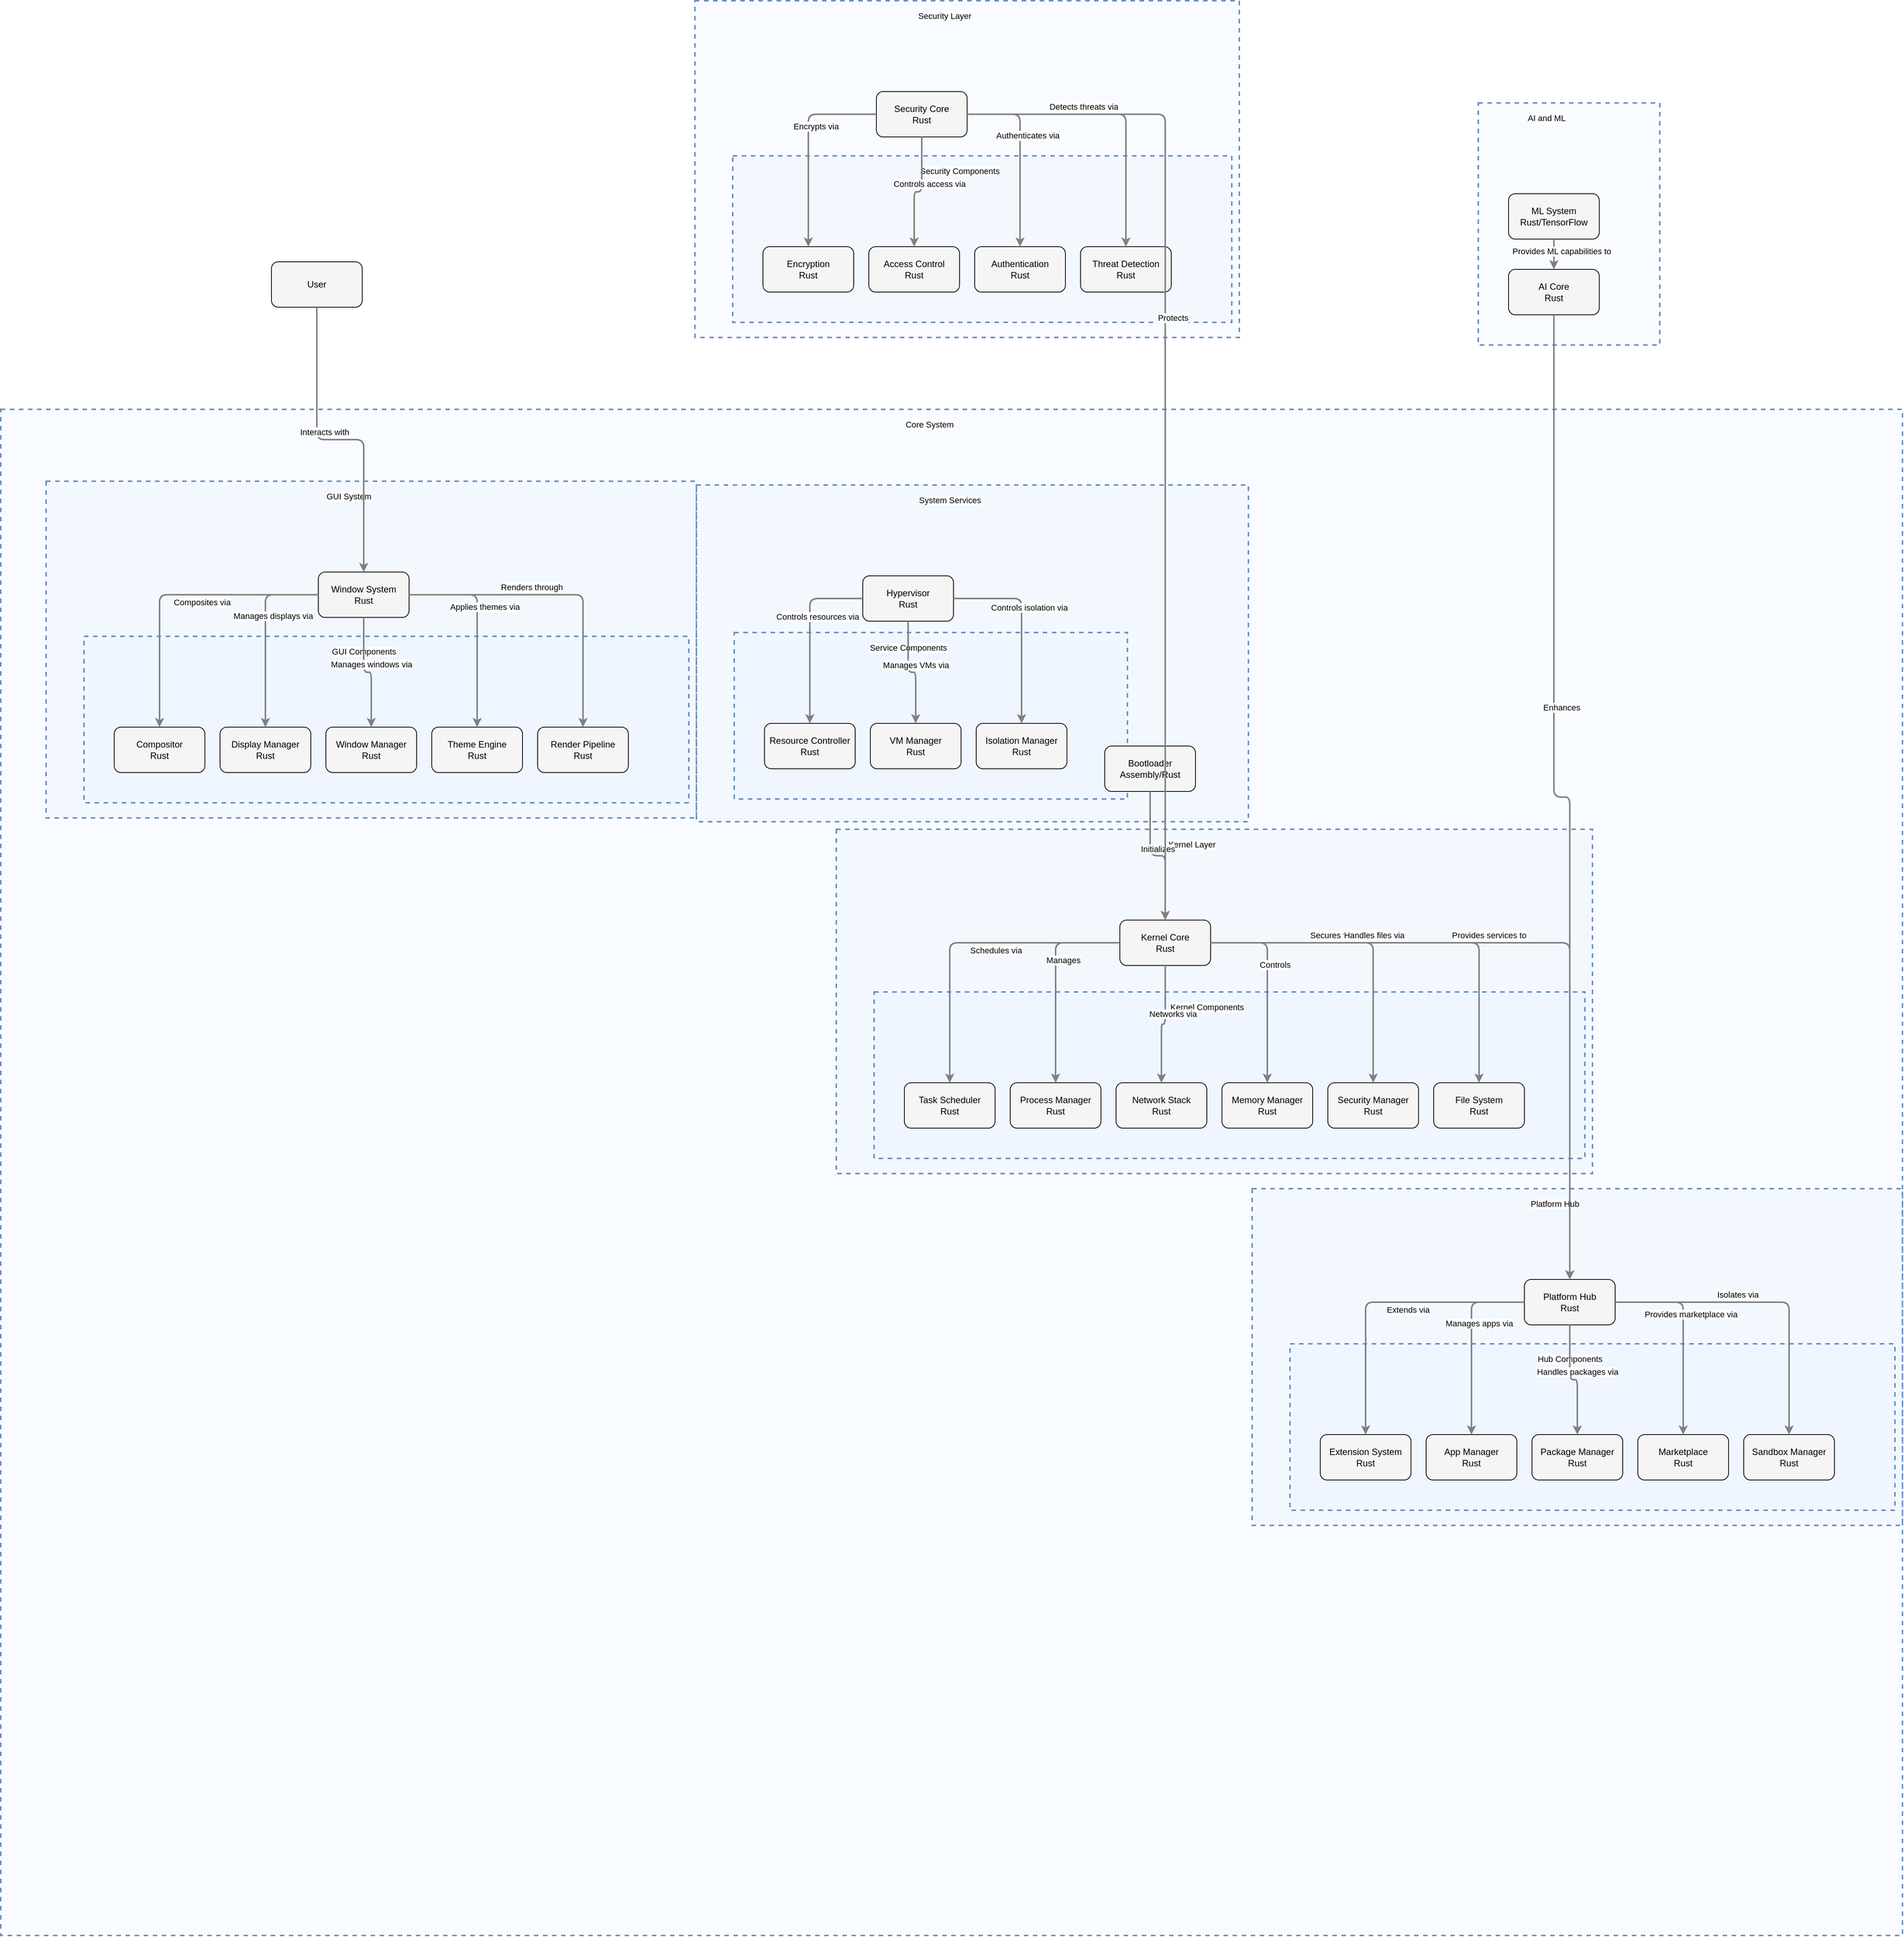 <?xml version="1.0" encoding="UTF-8"?>
      <mxfile version="14.6.5" type="device">
        <diagram id="codeviz-diagram" name="System Diagram">
          <mxGraphModel dx="1000" dy="1000" grid="1" gridSize="10" guides="1" tooltips="1" connect="1" arrows="1" fold="1" page="1" pageScale="1" pageWidth="1169" pageHeight="827" math="0" shadow="0">
            <root>
              <mxCell id="0"/>
              <mxCell id="1" parent="0"/>
              <mxCell id="subGraph6" value="" style="html=1;whiteSpace=wrap;container=1;fillColor=#dae8fc;strokeColor=#6c8ebf;dashed=1;fillOpacity=20;strokeWidth=2;containerType=none;recursiveResize=0;movable=1;resizable=1;autosize=0;dropTarget=0" vertex="1" parent="subGraph7">
                <mxGeometry x="50" y="205" width="800" height="220" as="geometry"/>
              </mxCell>
              <mxCell id="subGraph6_label" value="Hub Components" style="edgeLabel;html=1;align=center;verticalAlign=middle;resizable=0;labelBackgroundColor=white;spacing=5" vertex="1" parent="subGraph7">
                <mxGeometry x="58" y="213" width="724" height="24" as="geometry"/>
              </mxCell>
<mxCell id="subGraph4" value="" style="html=1;whiteSpace=wrap;container=1;fillColor=#dae8fc;strokeColor=#6c8ebf;dashed=1;fillOpacity=20;strokeWidth=2;containerType=none;recursiveResize=0;movable=1;resizable=1;autosize=0;dropTarget=0" vertex="1" parent="subGraph5">
                <mxGeometry x="50" y="205" width="800" height="220" as="geometry"/>
              </mxCell>
              <mxCell id="subGraph4_label" value="GUI Components" style="edgeLabel;html=1;align=center;verticalAlign=middle;resizable=0;labelBackgroundColor=white;spacing=5" vertex="1" parent="subGraph5">
                <mxGeometry x="58" y="213" width="724" height="24" as="geometry"/>
              </mxCell>
<mxCell id="subGraph2" value="" style="html=1;whiteSpace=wrap;container=1;fillColor=#dae8fc;strokeColor=#6c8ebf;dashed=1;fillOpacity=20;strokeWidth=2;containerType=none;recursiveResize=0;movable=1;resizable=1;autosize=0;dropTarget=0" vertex="1" parent="subGraph3">
                <mxGeometry x="50" y="195" width="520" height="220" as="geometry"/>
              </mxCell>
              <mxCell id="subGraph2_label" value="Service Components" style="edgeLabel;html=1;align=center;verticalAlign=middle;resizable=0;labelBackgroundColor=white;spacing=5" vertex="1" parent="subGraph3">
                <mxGeometry x="58" y="203" width="444" height="24" as="geometry"/>
              </mxCell>
<mxCell id="subGraph0" value="" style="html=1;whiteSpace=wrap;container=1;fillColor=#dae8fc;strokeColor=#6c8ebf;dashed=1;fillOpacity=20;strokeWidth=2;containerType=none;recursiveResize=0;movable=1;resizable=1;autosize=0;dropTarget=0" vertex="1" parent="subGraph1">
                <mxGeometry x="50" y="215" width="940" height="220" as="geometry"/>
              </mxCell>
              <mxCell id="subGraph0_label" value="Kernel Components" style="edgeLabel;html=1;align=center;verticalAlign=middle;resizable=0;labelBackgroundColor=white;spacing=5" vertex="1" parent="subGraph1">
                <mxGeometry x="58" y="223" width="864" height="24" as="geometry"/>
              </mxCell>
<mxCell id="subGraph10" value="" style="html=1;whiteSpace=wrap;container=1;fillColor=#dae8fc;strokeColor=#6c8ebf;dashed=1;fillOpacity=20;strokeWidth=2;containerType=none;recursiveResize=0;movable=1;resizable=1;autosize=0;dropTarget=0" vertex="1" parent="subGraph11">
                <mxGeometry x="50" y="205" width="660" height="220" as="geometry"/>
              </mxCell>
              <mxCell id="subGraph10_label" value="Security Components" style="edgeLabel;html=1;align=center;verticalAlign=middle;resizable=0;labelBackgroundColor=white;spacing=5" vertex="1" parent="subGraph11">
                <mxGeometry x="58" y="213" width="584" height="24" as="geometry"/>
              </mxCell>
<mxCell id="subGraph7" value="" style="html=1;whiteSpace=wrap;container=1;fillColor=#dae8fc;strokeColor=#6c8ebf;dashed=1;fillOpacity=20;strokeWidth=2;containerType=none;recursiveResize=0;movable=1;resizable=1;autosize=0;dropTarget=0" vertex="1" parent="subGraph8">
                <mxGeometry x="1655" y="1030" width="860" height="445" as="geometry"/>
              </mxCell>
              <mxCell id="subGraph7_label" value="Platform Hub" style="edgeLabel;html=1;align=center;verticalAlign=middle;resizable=0;labelBackgroundColor=white;spacing=5" vertex="1" parent="subGraph8">
                <mxGeometry x="1663" y="1038" width="784" height="24" as="geometry"/>
              </mxCell>
<mxCell id="subGraph5" value="" style="html=1;whiteSpace=wrap;container=1;fillColor=#dae8fc;strokeColor=#6c8ebf;dashed=1;fillOpacity=20;strokeWidth=2;containerType=none;recursiveResize=0;movable=1;resizable=1;autosize=0;dropTarget=0" vertex="1" parent="subGraph8">
                <mxGeometry x="60" y="95" width="860" height="445" as="geometry"/>
              </mxCell>
              <mxCell id="subGraph5_label" value="GUI System" style="edgeLabel;html=1;align=center;verticalAlign=middle;resizable=0;labelBackgroundColor=white;spacing=5" vertex="1" parent="subGraph8">
                <mxGeometry x="68" y="103" width="784" height="24" as="geometry"/>
              </mxCell>
<mxCell id="subGraph3" value="" style="html=1;whiteSpace=wrap;container=1;fillColor=#dae8fc;strokeColor=#6c8ebf;dashed=1;fillOpacity=20;strokeWidth=2;containerType=none;recursiveResize=0;movable=1;resizable=1;autosize=0;dropTarget=0" vertex="1" parent="subGraph8">
                <mxGeometry x="920" y="100" width="730" height="445" as="geometry"/>
              </mxCell>
              <mxCell id="subGraph3_label" value="System Services" style="edgeLabel;html=1;align=center;verticalAlign=middle;resizable=0;labelBackgroundColor=white;spacing=5" vertex="1" parent="subGraph8">
                <mxGeometry x="928" y="108" width="654" height="24" as="geometry"/>
              </mxCell>
<mxCell id="subGraph1" value="" style="html=1;whiteSpace=wrap;container=1;fillColor=#dae8fc;strokeColor=#6c8ebf;dashed=1;fillOpacity=20;strokeWidth=2;containerType=none;recursiveResize=0;movable=1;resizable=1;autosize=0;dropTarget=0" vertex="1" parent="subGraph8">
                <mxGeometry x="1105" y="555" width="1000" height="455" as="geometry"/>
              </mxCell>
              <mxCell id="subGraph1_label" value="Kernel Layer" style="edgeLabel;html=1;align=center;verticalAlign=middle;resizable=0;labelBackgroundColor=white;spacing=5" vertex="1" parent="subGraph8">
                <mxGeometry x="1113" y="563" width="924" height="24" as="geometry"/>
              </mxCell>
<mxCell id="subGraph11" value="" style="html=1;whiteSpace=wrap;container=1;fillColor=#dae8fc;strokeColor=#6c8ebf;dashed=1;fillOpacity=20;strokeWidth=2;containerType=none;recursiveResize=0;movable=1;resizable=1;autosize=0;dropTarget=0" vertex="1" parent="1">
                <mxGeometry x="972" y="22" width="720" height="445" as="geometry"/>
              </mxCell>
              <mxCell id="subGraph11_label" value="Security Layer" style="edgeLabel;html=1;align=center;verticalAlign=middle;resizable=0;labelBackgroundColor=white;spacing=5" vertex="1" parent="1">
                <mxGeometry x="980" y="30" width="644" height="24" as="geometry"/>
              </mxCell>
<mxCell id="subGraph9" value="" style="html=1;whiteSpace=wrap;container=1;fillColor=#dae8fc;strokeColor=#6c8ebf;dashed=1;fillOpacity=20;strokeWidth=2;containerType=none;recursiveResize=0;movable=1;resizable=1;autosize=0;dropTarget=0" vertex="1" parent="1">
                <mxGeometry x="2008" y="157" width="240" height="320" as="geometry"/>
              </mxCell>
              <mxCell id="subGraph9_label" value="AI and ML" style="edgeLabel;html=1;align=center;verticalAlign=middle;resizable=0;labelBackgroundColor=white;spacing=5" vertex="1" parent="1">
                <mxGeometry x="2016" y="165" width="164" height="24" as="geometry"/>
              </mxCell>
<mxCell id="subGraph8" value="" style="html=1;whiteSpace=wrap;container=1;fillColor=#dae8fc;strokeColor=#6c8ebf;dashed=1;fillOpacity=20;strokeWidth=2;containerType=none;recursiveResize=0;movable=1;resizable=1;autosize=0;dropTarget=0" vertex="1" parent="1">
                <mxGeometry x="54" y="562" width="2515" height="2017" as="geometry"/>
              </mxCell>
              <mxCell id="subGraph8_label" value="Core System" style="edgeLabel;html=1;align=center;verticalAlign=middle;resizable=0;labelBackgroundColor=white;spacing=5" vertex="1" parent="1">
                <mxGeometry x="62" y="570" width="2439" height="24" as="geometry"/>
              </mxCell>
              <mxCell id="User" value="User" style="rounded=1;whiteSpace=wrap;html=1;fillColor=#f5f5f5" vertex="1" parent="1">
                    <mxGeometry x="412" y="367" width="120" height="60" as="geometry"/>
                  </mxCell>
<mxCell id="Kernel" value="Kernel Core&lt;br&gt;Rust" style="rounded=1;whiteSpace=wrap;html=1;fillColor=#f5f5f5" vertex="1" parent="subGraph1">
                    <mxGeometry x="375" y="120" width="120" height="60" as="geometry"/>
                  </mxCell>
<mxCell id="ProcessMgr" value="Process Manager&lt;br&gt;Rust" style="rounded=1;whiteSpace=wrap;html=1;fillColor=#f5f5f5" vertex="1" parent="subGraph0">
                    <mxGeometry x="180" y="120" width="120" height="60" as="geometry"/>
                  </mxCell>
<mxCell id="MemoryMgr" value="Memory Manager&lt;br&gt;Rust" style="rounded=1;whiteSpace=wrap;html=1;fillColor=#f5f5f5" vertex="1" parent="subGraph0">
                    <mxGeometry x="460" y="120" width="120" height="60" as="geometry"/>
                  </mxCell>
<mxCell id="Scheduler" value="Task Scheduler&lt;br&gt;Rust" style="rounded=1;whiteSpace=wrap;html=1;fillColor=#f5f5f5" vertex="1" parent="subGraph0">
                    <mxGeometry x="40" y="120" width="120" height="60" as="geometry"/>
                  </mxCell>
<mxCell id="SecurityMgr" value="Security Manager&lt;br&gt;Rust" style="rounded=1;whiteSpace=wrap;html=1;fillColor=#f5f5f5" vertex="1" parent="subGraph0">
                    <mxGeometry x="600" y="120" width="120" height="60" as="geometry"/>
                  </mxCell>
<mxCell id="FileSystem" value="File System&lt;br&gt;Rust" style="rounded=1;whiteSpace=wrap;html=1;fillColor=#f5f5f5" vertex="1" parent="subGraph0">
                    <mxGeometry x="740" y="120" width="120" height="60" as="geometry"/>
                  </mxCell>
<mxCell id="NetworkStack" value="Network Stack&lt;br&gt;Rust" style="rounded=1;whiteSpace=wrap;html=1;fillColor=#f5f5f5" vertex="1" parent="subGraph0">
                    <mxGeometry x="320" y="120" width="120" height="60" as="geometry"/>
                  </mxCell>
<mxCell id="Bootloader" value="Bootloader&lt;br&gt;Assembly/Rust" style="rounded=1;whiteSpace=wrap;html=1;fillColor=#f5f5f5" vertex="1" parent="subGraph3">
                    <mxGeometry x="540" y="345" width="120" height="60" as="geometry"/>
                  </mxCell>
<mxCell id="Hypervisor" value="Hypervisor&lt;br&gt;Rust" style="rounded=1;whiteSpace=wrap;html=1;fillColor=#f5f5f5" vertex="1" parent="subGraph3">
                    <mxGeometry x="220" y="120" width="120" height="60" as="geometry"/>
                  </mxCell>
<mxCell id="VMManager" value="VM Manager&lt;br&gt;Rust" style="rounded=1;whiteSpace=wrap;html=1;fillColor=#f5f5f5" vertex="1" parent="subGraph2">
                    <mxGeometry x="180" y="120" width="120" height="60" as="geometry"/>
                  </mxCell>
<mxCell id="IsolationMgr" value="Isolation Manager&lt;br&gt;Rust" style="rounded=1;whiteSpace=wrap;html=1;fillColor=#f5f5f5" vertex="1" parent="subGraph2">
                    <mxGeometry x="320" y="120" width="120" height="60" as="geometry"/>
                  </mxCell>
<mxCell id="ResourceCtrl" value="Resource Controller&lt;br&gt;Rust" style="rounded=1;whiteSpace=wrap;html=1;fillColor=#f5f5f5" vertex="1" parent="subGraph2">
                    <mxGeometry x="40" y="120" width="120" height="60" as="geometry"/>
                  </mxCell>
<mxCell id="WindowSystem" value="Window System&lt;br&gt;Rust" style="rounded=1;whiteSpace=wrap;html=1;fillColor=#f5f5f5" vertex="1" parent="subGraph5">
                    <mxGeometry x="360" y="120" width="120" height="60" as="geometry"/>
                  </mxCell>
<mxCell id="DisplayMgr" value="Display Manager&lt;br&gt;Rust" style="rounded=1;whiteSpace=wrap;html=1;fillColor=#f5f5f5" vertex="1" parent="subGraph4">
                    <mxGeometry x="180" y="120" width="120" height="60" as="geometry"/>
                  </mxCell>
<mxCell id="WindowMgr" value="Window Manager&lt;br&gt;Rust" style="rounded=1;whiteSpace=wrap;html=1;fillColor=#f5f5f5" vertex="1" parent="subGraph4">
                    <mxGeometry x="320" y="120" width="120" height="60" as="geometry"/>
                  </mxCell>
<mxCell id="Compositor" value="Compositor&lt;br&gt;Rust" style="rounded=1;whiteSpace=wrap;html=1;fillColor=#f5f5f5" vertex="1" parent="subGraph4">
                    <mxGeometry x="40" y="120" width="120" height="60" as="geometry"/>
                  </mxCell>
<mxCell id="ThemeEngine" value="Theme Engine&lt;br&gt;Rust" style="rounded=1;whiteSpace=wrap;html=1;fillColor=#f5f5f5" vertex="1" parent="subGraph4">
                    <mxGeometry x="460" y="120" width="120" height="60" as="geometry"/>
                  </mxCell>
<mxCell id="RenderPipeline" value="Render Pipeline&lt;br&gt;Rust" style="rounded=1;whiteSpace=wrap;html=1;fillColor=#f5f5f5" vertex="1" parent="subGraph4">
                    <mxGeometry x="600" y="120" width="120" height="60" as="geometry"/>
                  </mxCell>
<mxCell id="TjornHub" value="Platform Hub&lt;br&gt;Rust" style="rounded=1;whiteSpace=wrap;html=1;fillColor=#f5f5f5" vertex="1" parent="subGraph7">
                    <mxGeometry x="360" y="120" width="120" height="60" as="geometry"/>
                  </mxCell>
<mxCell id="AppManager" value="App Manager&lt;br&gt;Rust" style="rounded=1;whiteSpace=wrap;html=1;fillColor=#f5f5f5" vertex="1" parent="subGraph6">
                    <mxGeometry x="180" y="120" width="120" height="60" as="geometry"/>
                  </mxCell>
<mxCell id="PackageMgr" value="Package Manager&lt;br&gt;Rust" style="rounded=1;whiteSpace=wrap;html=1;fillColor=#f5f5f5" vertex="1" parent="subGraph6">
                    <mxGeometry x="320" y="120" width="120" height="60" as="geometry"/>
                  </mxCell>
<mxCell id="ExtSystem" value="Extension System&lt;br&gt;Rust" style="rounded=1;whiteSpace=wrap;html=1;fillColor=#f5f5f5" vertex="1" parent="subGraph6">
                    <mxGeometry x="40" y="120" width="120" height="60" as="geometry"/>
                  </mxCell>
<mxCell id="Marketplace" value="Marketplace&lt;br&gt;Rust" style="rounded=1;whiteSpace=wrap;html=1;fillColor=#f5f5f5" vertex="1" parent="subGraph6">
                    <mxGeometry x="460" y="120" width="120" height="60" as="geometry"/>
                  </mxCell>
<mxCell id="SandboxMgr" value="Sandbox Manager&lt;br&gt;Rust" style="rounded=1;whiteSpace=wrap;html=1;fillColor=#f5f5f5" vertex="1" parent="subGraph6">
                    <mxGeometry x="600" y="120" width="120" height="60" as="geometry"/>
                  </mxCell>
<mxCell id="AICore" value="AI Core&lt;br&gt;Rust" style="rounded=1;whiteSpace=wrap;html=1;fillColor=#f5f5f5" vertex="1" parent="subGraph9">
                    <mxGeometry x="40" y="220" width="120" height="60" as="geometry"/>
                  </mxCell>
<mxCell id="MLSystem" value="ML System&lt;br&gt;Rust/TensorFlow" style="rounded=1;whiteSpace=wrap;html=1;fillColor=#f5f5f5" vertex="1" parent="subGraph9">
                    <mxGeometry x="40" y="120" width="120" height="60" as="geometry"/>
                  </mxCell>
<mxCell id="SecurityCore" value="Security Core&lt;br&gt;Rust" style="rounded=1;whiteSpace=wrap;html=1;fillColor=#f5f5f5" vertex="1" parent="subGraph11">
                    <mxGeometry x="240" y="120" width="120" height="60" as="geometry"/>
                  </mxCell>
<mxCell id="AccessControl" value="Access Control&lt;br&gt;Rust" style="rounded=1;whiteSpace=wrap;html=1;fillColor=#f5f5f5" vertex="1" parent="subGraph10">
                    <mxGeometry x="180" y="120" width="120" height="60" as="geometry"/>
                  </mxCell>
<mxCell id="Authentication" value="Authentication&lt;br&gt;Rust" style="rounded=1;whiteSpace=wrap;html=1;fillColor=#f5f5f5" vertex="1" parent="subGraph10">
                    <mxGeometry x="320" y="120" width="120" height="60" as="geometry"/>
                  </mxCell>
<mxCell id="Encryption" value="Encryption&lt;br&gt;Rust" style="rounded=1;whiteSpace=wrap;html=1;fillColor=#f5f5f5" vertex="1" parent="subGraph10">
                    <mxGeometry x="40" y="120" width="120" height="60" as="geometry"/>
                  </mxCell>
<mxCell id="ThreatDetection" value="Threat Detection&lt;br&gt;Rust" style="rounded=1;whiteSpace=wrap;html=1;fillColor=#f5f5f5" vertex="1" parent="subGraph10">
                    <mxGeometry x="460" y="120" width="120" height="60" as="geometry"/>
                  </mxCell>
              <mxCell id="edge-L_User_WindowSystem_0" style="edgeStyle=orthogonalEdgeStyle;rounded=1;orthogonalLoop=1;jettySize=auto;html=1;strokeColor=#808080;strokeWidth=2;jumpStyle=arc;jumpSize=10;spacing=15;labelBackgroundColor=white;labelBorderColor=none" edge="1" parent="1" source="User" target="WindowSystem">
                  <mxGeometry relative="1" as="geometry"/>
                </mxCell>
                <mxCell id="edge-L_User_WindowSystem_0_label" value="Interacts with" style="edgeLabel;html=1;align=center;verticalAlign=middle;resizable=0;points=[];" vertex="1" connectable="0" parent="edge-L_User_WindowSystem_0">
                  <mxGeometry x="-0.2" y="10" relative="1" as="geometry">
                    <mxPoint as="offset"/>
                  </mxGeometry>
                </mxCell>
<mxCell id="edge-L_WindowSystem_RenderPipeline_1" style="edgeStyle=orthogonalEdgeStyle;rounded=1;orthogonalLoop=1;jettySize=auto;html=1;strokeColor=#808080;strokeWidth=2;jumpStyle=arc;jumpSize=10;spacing=15;labelBackgroundColor=white;labelBorderColor=none" edge="1" parent="1" source="WindowSystem" target="RenderPipeline">
                  <mxGeometry relative="1" as="geometry"/>
                </mxCell>
                <mxCell id="edge-L_WindowSystem_RenderPipeline_1_label" value="Renders through" style="edgeLabel;html=1;align=center;verticalAlign=middle;resizable=0;points=[];" vertex="1" connectable="0" parent="edge-L_WindowSystem_RenderPipeline_1">
                  <mxGeometry x="-0.2" y="10" relative="1" as="geometry">
                    <mxPoint as="offset"/>
                  </mxGeometry>
                </mxCell>
<mxCell id="edge-L_WindowSystem_DisplayMgr_2" style="edgeStyle=orthogonalEdgeStyle;rounded=1;orthogonalLoop=1;jettySize=auto;html=1;strokeColor=#808080;strokeWidth=2;jumpStyle=arc;jumpSize=10;spacing=15;labelBackgroundColor=white;labelBorderColor=none" edge="1" parent="1" source="WindowSystem" target="DisplayMgr">
                  <mxGeometry relative="1" as="geometry"/>
                </mxCell>
                <mxCell id="edge-L_WindowSystem_DisplayMgr_2_label" value="Manages displays via" style="edgeLabel;html=1;align=center;verticalAlign=middle;resizable=0;points=[];" vertex="1" connectable="0" parent="edge-L_WindowSystem_DisplayMgr_2">
                  <mxGeometry x="-0.2" y="10" relative="1" as="geometry">
                    <mxPoint as="offset"/>
                  </mxGeometry>
                </mxCell>
<mxCell id="edge-L_WindowSystem_WindowMgr_3" style="edgeStyle=orthogonalEdgeStyle;rounded=1;orthogonalLoop=1;jettySize=auto;html=1;strokeColor=#808080;strokeWidth=2;jumpStyle=arc;jumpSize=10;spacing=15;labelBackgroundColor=white;labelBorderColor=none" edge="1" parent="1" source="WindowSystem" target="WindowMgr">
                  <mxGeometry relative="1" as="geometry"/>
                </mxCell>
                <mxCell id="edge-L_WindowSystem_WindowMgr_3_label" value="Manages windows via" style="edgeLabel;html=1;align=center;verticalAlign=middle;resizable=0;points=[];" vertex="1" connectable="0" parent="edge-L_WindowSystem_WindowMgr_3">
                  <mxGeometry x="-0.2" y="10" relative="1" as="geometry">
                    <mxPoint as="offset"/>
                  </mxGeometry>
                </mxCell>
<mxCell id="edge-L_WindowSystem_Compositor_4" style="edgeStyle=orthogonalEdgeStyle;rounded=1;orthogonalLoop=1;jettySize=auto;html=1;strokeColor=#808080;strokeWidth=2;jumpStyle=arc;jumpSize=10;spacing=15;labelBackgroundColor=white;labelBorderColor=none" edge="1" parent="1" source="WindowSystem" target="Compositor">
                  <mxGeometry relative="1" as="geometry"/>
                </mxCell>
                <mxCell id="edge-L_WindowSystem_Compositor_4_label" value="Composites via" style="edgeLabel;html=1;align=center;verticalAlign=middle;resizable=0;points=[];" vertex="1" connectable="0" parent="edge-L_WindowSystem_Compositor_4">
                  <mxGeometry x="-0.2" y="10" relative="1" as="geometry">
                    <mxPoint as="offset"/>
                  </mxGeometry>
                </mxCell>
<mxCell id="edge-L_WindowSystem_ThemeEngine_5" style="edgeStyle=orthogonalEdgeStyle;rounded=1;orthogonalLoop=1;jettySize=auto;html=1;strokeColor=#808080;strokeWidth=2;jumpStyle=arc;jumpSize=10;spacing=15;labelBackgroundColor=white;labelBorderColor=none" edge="1" parent="1" source="WindowSystem" target="ThemeEngine">
                  <mxGeometry relative="1" as="geometry"/>
                </mxCell>
                <mxCell id="edge-L_WindowSystem_ThemeEngine_5_label" value="Applies themes via" style="edgeLabel;html=1;align=center;verticalAlign=middle;resizable=0;points=[];" vertex="1" connectable="0" parent="edge-L_WindowSystem_ThemeEngine_5">
                  <mxGeometry x="-0.2" y="10" relative="1" as="geometry">
                    <mxPoint as="offset"/>
                  </mxGeometry>
                </mxCell>
<mxCell id="edge-L_Kernel_ProcessMgr_6" style="edgeStyle=orthogonalEdgeStyle;rounded=1;orthogonalLoop=1;jettySize=auto;html=1;strokeColor=#808080;strokeWidth=2;jumpStyle=arc;jumpSize=10;spacing=15;labelBackgroundColor=white;labelBorderColor=none" edge="1" parent="1" source="Kernel" target="ProcessMgr">
                  <mxGeometry relative="1" as="geometry"/>
                </mxCell>
                <mxCell id="edge-L_Kernel_ProcessMgr_6_label" value="Manages" style="edgeLabel;html=1;align=center;verticalAlign=middle;resizable=0;points=[];" vertex="1" connectable="0" parent="edge-L_Kernel_ProcessMgr_6">
                  <mxGeometry x="-0.2" y="10" relative="1" as="geometry">
                    <mxPoint as="offset"/>
                  </mxGeometry>
                </mxCell>
<mxCell id="edge-L_Kernel_MemoryMgr_7" style="edgeStyle=orthogonalEdgeStyle;rounded=1;orthogonalLoop=1;jettySize=auto;html=1;strokeColor=#808080;strokeWidth=2;jumpStyle=arc;jumpSize=10;spacing=15;labelBackgroundColor=white;labelBorderColor=none" edge="1" parent="1" source="Kernel" target="MemoryMgr">
                  <mxGeometry relative="1" as="geometry"/>
                </mxCell>
                <mxCell id="edge-L_Kernel_MemoryMgr_7_label" value="Controls" style="edgeLabel;html=1;align=center;verticalAlign=middle;resizable=0;points=[];" vertex="1" connectable="0" parent="edge-L_Kernel_MemoryMgr_7">
                  <mxGeometry x="-0.2" y="10" relative="1" as="geometry">
                    <mxPoint as="offset"/>
                  </mxGeometry>
                </mxCell>
<mxCell id="edge-L_Kernel_Scheduler_8" style="edgeStyle=orthogonalEdgeStyle;rounded=1;orthogonalLoop=1;jettySize=auto;html=1;strokeColor=#808080;strokeWidth=2;jumpStyle=arc;jumpSize=10;spacing=15;labelBackgroundColor=white;labelBorderColor=none" edge="1" parent="1" source="Kernel" target="Scheduler">
                  <mxGeometry relative="1" as="geometry"/>
                </mxCell>
                <mxCell id="edge-L_Kernel_Scheduler_8_label" value="Schedules via" style="edgeLabel;html=1;align=center;verticalAlign=middle;resizable=0;points=[];" vertex="1" connectable="0" parent="edge-L_Kernel_Scheduler_8">
                  <mxGeometry x="-0.2" y="10" relative="1" as="geometry">
                    <mxPoint as="offset"/>
                  </mxGeometry>
                </mxCell>
<mxCell id="edge-L_Kernel_SecurityMgr_9" style="edgeStyle=orthogonalEdgeStyle;rounded=1;orthogonalLoop=1;jettySize=auto;html=1;strokeColor=#808080;strokeWidth=2;jumpStyle=arc;jumpSize=10;spacing=15;labelBackgroundColor=white;labelBorderColor=none" edge="1" parent="1" source="Kernel" target="SecurityMgr">
                  <mxGeometry relative="1" as="geometry"/>
                </mxCell>
                <mxCell id="edge-L_Kernel_SecurityMgr_9_label" value="Secures via" style="edgeLabel;html=1;align=center;verticalAlign=middle;resizable=0;points=[];" vertex="1" connectable="0" parent="edge-L_Kernel_SecurityMgr_9">
                  <mxGeometry x="-0.2" y="10" relative="1" as="geometry">
                    <mxPoint as="offset"/>
                  </mxGeometry>
                </mxCell>
<mxCell id="edge-L_Kernel_FileSystem_10" style="edgeStyle=orthogonalEdgeStyle;rounded=1;orthogonalLoop=1;jettySize=auto;html=1;strokeColor=#808080;strokeWidth=2;jumpStyle=arc;jumpSize=10;spacing=15;labelBackgroundColor=white;labelBorderColor=none" edge="1" parent="1" source="Kernel" target="FileSystem">
                  <mxGeometry relative="1" as="geometry"/>
                </mxCell>
                <mxCell id="edge-L_Kernel_FileSystem_10_label" value="Handles files via" style="edgeLabel;html=1;align=center;verticalAlign=middle;resizable=0;points=[];" vertex="1" connectable="0" parent="edge-L_Kernel_FileSystem_10">
                  <mxGeometry x="-0.2" y="10" relative="1" as="geometry">
                    <mxPoint as="offset"/>
                  </mxGeometry>
                </mxCell>
<mxCell id="edge-L_Kernel_NetworkStack_11" style="edgeStyle=orthogonalEdgeStyle;rounded=1;orthogonalLoop=1;jettySize=auto;html=1;strokeColor=#808080;strokeWidth=2;jumpStyle=arc;jumpSize=10;spacing=15;labelBackgroundColor=white;labelBorderColor=none" edge="1" parent="1" source="Kernel" target="NetworkStack">
                  <mxGeometry relative="1" as="geometry"/>
                </mxCell>
                <mxCell id="edge-L_Kernel_NetworkStack_11_label" value="Networks via" style="edgeLabel;html=1;align=center;verticalAlign=middle;resizable=0;points=[];" vertex="1" connectable="0" parent="edge-L_Kernel_NetworkStack_11">
                  <mxGeometry x="-0.2" y="10" relative="1" as="geometry">
                    <mxPoint as="offset"/>
                  </mxGeometry>
                </mxCell>
<mxCell id="edge-L_TjornHub_AppManager_12" style="edgeStyle=orthogonalEdgeStyle;rounded=1;orthogonalLoop=1;jettySize=auto;html=1;strokeColor=#808080;strokeWidth=2;jumpStyle=arc;jumpSize=10;spacing=15;labelBackgroundColor=white;labelBorderColor=none" edge="1" parent="1" source="TjornHub" target="AppManager">
                  <mxGeometry relative="1" as="geometry"/>
                </mxCell>
                <mxCell id="edge-L_TjornHub_AppManager_12_label" value="Manages apps via" style="edgeLabel;html=1;align=center;verticalAlign=middle;resizable=0;points=[];" vertex="1" connectable="0" parent="edge-L_TjornHub_AppManager_12">
                  <mxGeometry x="-0.2" y="10" relative="1" as="geometry">
                    <mxPoint as="offset"/>
                  </mxGeometry>
                </mxCell>
<mxCell id="edge-L_TjornHub_PackageMgr_13" style="edgeStyle=orthogonalEdgeStyle;rounded=1;orthogonalLoop=1;jettySize=auto;html=1;strokeColor=#808080;strokeWidth=2;jumpStyle=arc;jumpSize=10;spacing=15;labelBackgroundColor=white;labelBorderColor=none" edge="1" parent="1" source="TjornHub" target="PackageMgr">
                  <mxGeometry relative="1" as="geometry"/>
                </mxCell>
                <mxCell id="edge-L_TjornHub_PackageMgr_13_label" value="Handles packages via" style="edgeLabel;html=1;align=center;verticalAlign=middle;resizable=0;points=[];" vertex="1" connectable="0" parent="edge-L_TjornHub_PackageMgr_13">
                  <mxGeometry x="-0.2" y="10" relative="1" as="geometry">
                    <mxPoint as="offset"/>
                  </mxGeometry>
                </mxCell>
<mxCell id="edge-L_TjornHub_ExtSystem_14" style="edgeStyle=orthogonalEdgeStyle;rounded=1;orthogonalLoop=1;jettySize=auto;html=1;strokeColor=#808080;strokeWidth=2;jumpStyle=arc;jumpSize=10;spacing=15;labelBackgroundColor=white;labelBorderColor=none" edge="1" parent="1" source="TjornHub" target="ExtSystem">
                  <mxGeometry relative="1" as="geometry"/>
                </mxCell>
                <mxCell id="edge-L_TjornHub_ExtSystem_14_label" value="Extends via" style="edgeLabel;html=1;align=center;verticalAlign=middle;resizable=0;points=[];" vertex="1" connectable="0" parent="edge-L_TjornHub_ExtSystem_14">
                  <mxGeometry x="-0.2" y="10" relative="1" as="geometry">
                    <mxPoint as="offset"/>
                  </mxGeometry>
                </mxCell>
<mxCell id="edge-L_TjornHub_Marketplace_15" style="edgeStyle=orthogonalEdgeStyle;rounded=1;orthogonalLoop=1;jettySize=auto;html=1;strokeColor=#808080;strokeWidth=2;jumpStyle=arc;jumpSize=10;spacing=15;labelBackgroundColor=white;labelBorderColor=none" edge="1" parent="1" source="TjornHub" target="Marketplace">
                  <mxGeometry relative="1" as="geometry"/>
                </mxCell>
                <mxCell id="edge-L_TjornHub_Marketplace_15_label" value="Provides marketplace via" style="edgeLabel;html=1;align=center;verticalAlign=middle;resizable=0;points=[];" vertex="1" connectable="0" parent="edge-L_TjornHub_Marketplace_15">
                  <mxGeometry x="-0.2" y="10" relative="1" as="geometry">
                    <mxPoint as="offset"/>
                  </mxGeometry>
                </mxCell>
<mxCell id="edge-L_TjornHub_SandboxMgr_16" style="edgeStyle=orthogonalEdgeStyle;rounded=1;orthogonalLoop=1;jettySize=auto;html=1;strokeColor=#808080;strokeWidth=2;jumpStyle=arc;jumpSize=10;spacing=15;labelBackgroundColor=white;labelBorderColor=none" edge="1" parent="1" source="TjornHub" target="SandboxMgr">
                  <mxGeometry relative="1" as="geometry"/>
                </mxCell>
                <mxCell id="edge-L_TjornHub_SandboxMgr_16_label" value="Isolates via" style="edgeLabel;html=1;align=center;verticalAlign=middle;resizable=0;points=[];" vertex="1" connectable="0" parent="edge-L_TjornHub_SandboxMgr_16">
                  <mxGeometry x="-0.2" y="10" relative="1" as="geometry">
                    <mxPoint as="offset"/>
                  </mxGeometry>
                </mxCell>
<mxCell id="edge-L_Hypervisor_VMManager_17" style="edgeStyle=orthogonalEdgeStyle;rounded=1;orthogonalLoop=1;jettySize=auto;html=1;strokeColor=#808080;strokeWidth=2;jumpStyle=arc;jumpSize=10;spacing=15;labelBackgroundColor=white;labelBorderColor=none" edge="1" parent="1" source="Hypervisor" target="VMManager">
                  <mxGeometry relative="1" as="geometry"/>
                </mxCell>
                <mxCell id="edge-L_Hypervisor_VMManager_17_label" value="Manages VMs via" style="edgeLabel;html=1;align=center;verticalAlign=middle;resizable=0;points=[];" vertex="1" connectable="0" parent="edge-L_Hypervisor_VMManager_17">
                  <mxGeometry x="-0.2" y="10" relative="1" as="geometry">
                    <mxPoint as="offset"/>
                  </mxGeometry>
                </mxCell>
<mxCell id="edge-L_Hypervisor_IsolationMgr_18" style="edgeStyle=orthogonalEdgeStyle;rounded=1;orthogonalLoop=1;jettySize=auto;html=1;strokeColor=#808080;strokeWidth=2;jumpStyle=arc;jumpSize=10;spacing=15;labelBackgroundColor=white;labelBorderColor=none" edge="1" parent="1" source="Hypervisor" target="IsolationMgr">
                  <mxGeometry relative="1" as="geometry"/>
                </mxCell>
                <mxCell id="edge-L_Hypervisor_IsolationMgr_18_label" value="Controls isolation via" style="edgeLabel;html=1;align=center;verticalAlign=middle;resizable=0;points=[];" vertex="1" connectable="0" parent="edge-L_Hypervisor_IsolationMgr_18">
                  <mxGeometry x="-0.2" y="10" relative="1" as="geometry">
                    <mxPoint as="offset"/>
                  </mxGeometry>
                </mxCell>
<mxCell id="edge-L_Hypervisor_ResourceCtrl_19" style="edgeStyle=orthogonalEdgeStyle;rounded=1;orthogonalLoop=1;jettySize=auto;html=1;strokeColor=#808080;strokeWidth=2;jumpStyle=arc;jumpSize=10;spacing=15;labelBackgroundColor=white;labelBorderColor=none" edge="1" parent="1" source="Hypervisor" target="ResourceCtrl">
                  <mxGeometry relative="1" as="geometry"/>
                </mxCell>
                <mxCell id="edge-L_Hypervisor_ResourceCtrl_19_label" value="Controls resources via" style="edgeLabel;html=1;align=center;verticalAlign=middle;resizable=0;points=[];" vertex="1" connectable="0" parent="edge-L_Hypervisor_ResourceCtrl_19">
                  <mxGeometry x="-0.2" y="10" relative="1" as="geometry">
                    <mxPoint as="offset"/>
                  </mxGeometry>
                </mxCell>
<mxCell id="edge-L_SecurityCore_AccessControl_20" style="edgeStyle=orthogonalEdgeStyle;rounded=1;orthogonalLoop=1;jettySize=auto;html=1;strokeColor=#808080;strokeWidth=2;jumpStyle=arc;jumpSize=10;spacing=15;labelBackgroundColor=white;labelBorderColor=none" edge="1" parent="1" source="SecurityCore" target="AccessControl">
                  <mxGeometry relative="1" as="geometry"/>
                </mxCell>
                <mxCell id="edge-L_SecurityCore_AccessControl_20_label" value="Controls access via" style="edgeLabel;html=1;align=center;verticalAlign=middle;resizable=0;points=[];" vertex="1" connectable="0" parent="edge-L_SecurityCore_AccessControl_20">
                  <mxGeometry x="-0.2" y="10" relative="1" as="geometry">
                    <mxPoint as="offset"/>
                  </mxGeometry>
                </mxCell>
<mxCell id="edge-L_SecurityCore_Authentication_21" style="edgeStyle=orthogonalEdgeStyle;rounded=1;orthogonalLoop=1;jettySize=auto;html=1;strokeColor=#808080;strokeWidth=2;jumpStyle=arc;jumpSize=10;spacing=15;labelBackgroundColor=white;labelBorderColor=none" edge="1" parent="1" source="SecurityCore" target="Authentication">
                  <mxGeometry relative="1" as="geometry"/>
                </mxCell>
                <mxCell id="edge-L_SecurityCore_Authentication_21_label" value="Authenticates via" style="edgeLabel;html=1;align=center;verticalAlign=middle;resizable=0;points=[];" vertex="1" connectable="0" parent="edge-L_SecurityCore_Authentication_21">
                  <mxGeometry x="-0.2" y="10" relative="1" as="geometry">
                    <mxPoint as="offset"/>
                  </mxGeometry>
                </mxCell>
<mxCell id="edge-L_SecurityCore_Encryption_22" style="edgeStyle=orthogonalEdgeStyle;rounded=1;orthogonalLoop=1;jettySize=auto;html=1;strokeColor=#808080;strokeWidth=2;jumpStyle=arc;jumpSize=10;spacing=15;labelBackgroundColor=white;labelBorderColor=none" edge="1" parent="1" source="SecurityCore" target="Encryption">
                  <mxGeometry relative="1" as="geometry"/>
                </mxCell>
                <mxCell id="edge-L_SecurityCore_Encryption_22_label" value="Encrypts via" style="edgeLabel;html=1;align=center;verticalAlign=middle;resizable=0;points=[];" vertex="1" connectable="0" parent="edge-L_SecurityCore_Encryption_22">
                  <mxGeometry x="-0.2" y="10" relative="1" as="geometry">
                    <mxPoint as="offset"/>
                  </mxGeometry>
                </mxCell>
<mxCell id="edge-L_SecurityCore_ThreatDetection_23" style="edgeStyle=orthogonalEdgeStyle;rounded=1;orthogonalLoop=1;jettySize=auto;html=1;strokeColor=#808080;strokeWidth=2;jumpStyle=arc;jumpSize=10;spacing=15;labelBackgroundColor=white;labelBorderColor=none" edge="1" parent="1" source="SecurityCore" target="ThreatDetection">
                  <mxGeometry relative="1" as="geometry"/>
                </mxCell>
                <mxCell id="edge-L_SecurityCore_ThreatDetection_23_label" value="Detects threats via" style="edgeLabel;html=1;align=center;verticalAlign=middle;resizable=0;points=[];" vertex="1" connectable="0" parent="edge-L_SecurityCore_ThreatDetection_23">
                  <mxGeometry x="-0.2" y="10" relative="1" as="geometry">
                    <mxPoint as="offset"/>
                  </mxGeometry>
                </mxCell>
<mxCell id="edge-L_Bootloader_Kernel_24" style="edgeStyle=orthogonalEdgeStyle;rounded=1;orthogonalLoop=1;jettySize=auto;html=1;strokeColor=#808080;strokeWidth=2;jumpStyle=arc;jumpSize=10;spacing=15;labelBackgroundColor=white;labelBorderColor=none" edge="1" parent="1" source="Bootloader" target="Kernel">
                  <mxGeometry relative="1" as="geometry"/>
                </mxCell>
                <mxCell id="edge-L_Bootloader_Kernel_24_label" value="Initializes" style="edgeLabel;html=1;align=center;verticalAlign=middle;resizable=0;points=[];" vertex="1" connectable="0" parent="edge-L_Bootloader_Kernel_24">
                  <mxGeometry x="-0.2" y="10" relative="1" as="geometry">
                    <mxPoint as="offset"/>
                  </mxGeometry>
                </mxCell>
<mxCell id="edge-L_Kernel_TjornHub_25" style="edgeStyle=orthogonalEdgeStyle;rounded=1;orthogonalLoop=1;jettySize=auto;html=1;strokeColor=#808080;strokeWidth=2;jumpStyle=arc;jumpSize=10;spacing=15;labelBackgroundColor=white;labelBorderColor=none" edge="1" parent="1" source="Kernel" target="TjornHub">
                  <mxGeometry relative="1" as="geometry"/>
                </mxCell>
                <mxCell id="edge-L_Kernel_TjornHub_25_label" value="Provides services to" style="edgeLabel;html=1;align=center;verticalAlign=middle;resizable=0;points=[];" vertex="1" connectable="0" parent="edge-L_Kernel_TjornHub_25">
                  <mxGeometry x="-0.2" y="10" relative="1" as="geometry">
                    <mxPoint as="offset"/>
                  </mxGeometry>
                </mxCell>
<mxCell id="edge-L_SecurityCore_Kernel_26" style="edgeStyle=orthogonalEdgeStyle;rounded=1;orthogonalLoop=1;jettySize=auto;html=1;strokeColor=#808080;strokeWidth=2;jumpStyle=arc;jumpSize=10;spacing=15;labelBackgroundColor=white;labelBorderColor=none" edge="1" parent="1" source="SecurityCore" target="Kernel">
                  <mxGeometry relative="1" as="geometry"/>
                </mxCell>
                <mxCell id="edge-L_SecurityCore_Kernel_26_label" value="Protects" style="edgeLabel;html=1;align=center;verticalAlign=middle;resizable=0;points=[];" vertex="1" connectable="0" parent="edge-L_SecurityCore_Kernel_26">
                  <mxGeometry x="-0.2" y="10" relative="1" as="geometry">
                    <mxPoint as="offset"/>
                  </mxGeometry>
                </mxCell>
<mxCell id="edge-L_AICore_TjornHub_27" style="edgeStyle=orthogonalEdgeStyle;rounded=1;orthogonalLoop=1;jettySize=auto;html=1;strokeColor=#808080;strokeWidth=2;jumpStyle=arc;jumpSize=10;spacing=15;labelBackgroundColor=white;labelBorderColor=none" edge="1" parent="1" source="AICore" target="TjornHub">
                  <mxGeometry relative="1" as="geometry"/>
                </mxCell>
                <mxCell id="edge-L_AICore_TjornHub_27_label" value="Enhances" style="edgeLabel;html=1;align=center;verticalAlign=middle;resizable=0;points=[];" vertex="1" connectable="0" parent="edge-L_AICore_TjornHub_27">
                  <mxGeometry x="-0.2" y="10" relative="1" as="geometry">
                    <mxPoint as="offset"/>
                  </mxGeometry>
                </mxCell>
<mxCell id="edge-L_MLSystem_AICore_28" style="edgeStyle=orthogonalEdgeStyle;rounded=1;orthogonalLoop=1;jettySize=auto;html=1;strokeColor=#808080;strokeWidth=2;jumpStyle=arc;jumpSize=10;spacing=15;labelBackgroundColor=white;labelBorderColor=none" edge="1" parent="1" source="MLSystem" target="AICore">
                  <mxGeometry relative="1" as="geometry"/>
                </mxCell>
                <mxCell id="edge-L_MLSystem_AICore_28_label" value="Provides ML capabilities to" style="edgeLabel;html=1;align=center;verticalAlign=middle;resizable=0;points=[];" vertex="1" connectable="0" parent="edge-L_MLSystem_AICore_28">
                  <mxGeometry x="-0.2" y="10" relative="1" as="geometry">
                    <mxPoint as="offset"/>
                  </mxGeometry>
                </mxCell>
            </root>
          </mxGraphModel>
        </diagram>
      </mxfile>